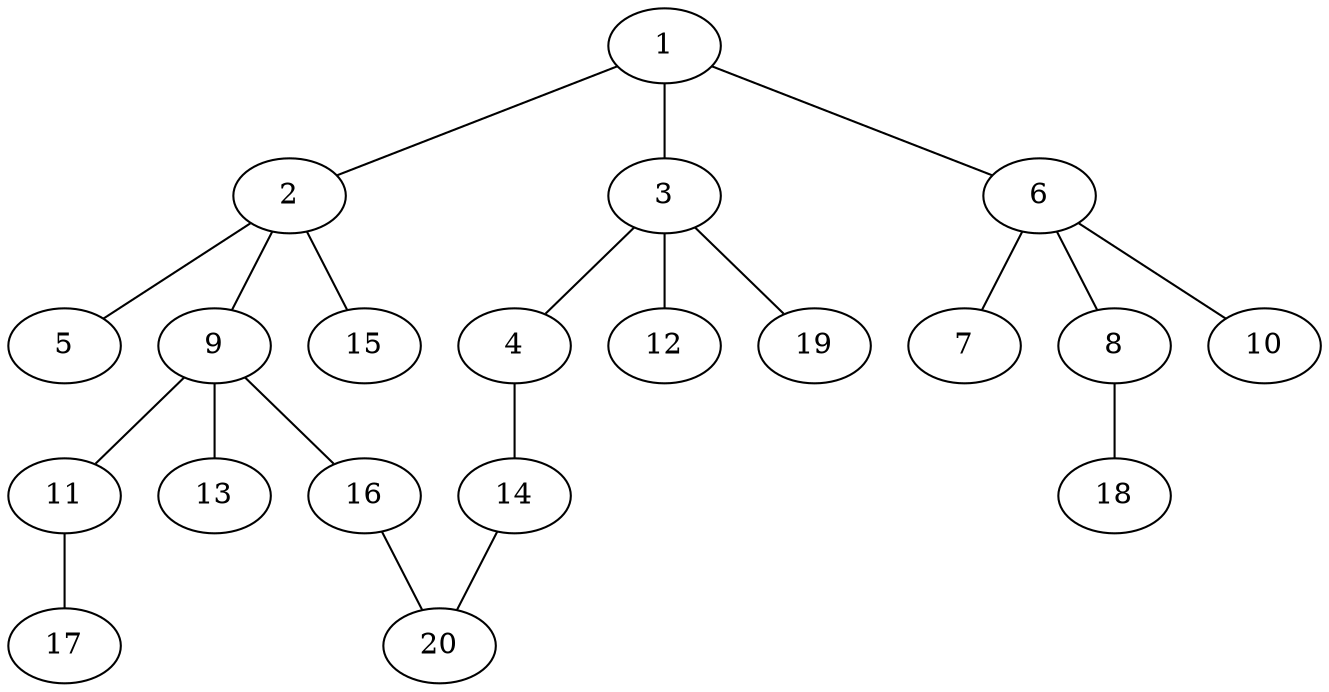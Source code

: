graph graphname {1--2
1--3
1--6
2--5
2--9
2--15
3--4
3--12
3--19
4--14
6--7
6--8
6--10
8--18
9--11
9--13
9--16
11--17
14--20
16--20
}